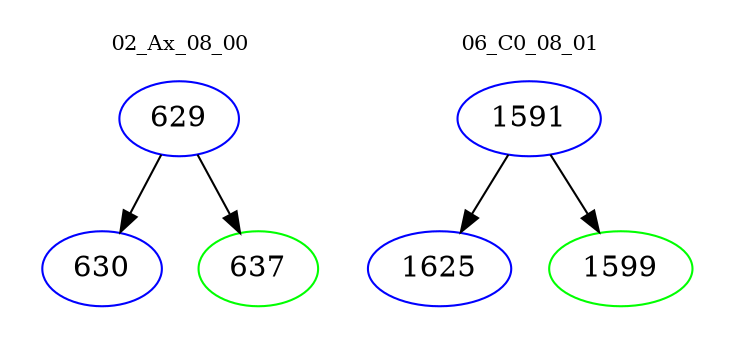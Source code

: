 digraph{
subgraph cluster_0 {
color = white
label = "02_Ax_08_00";
fontsize=10;
T0_629 [label="629", color="blue"]
T0_629 -> T0_630 [color="black"]
T0_630 [label="630", color="blue"]
T0_629 -> T0_637 [color="black"]
T0_637 [label="637", color="green"]
}
subgraph cluster_1 {
color = white
label = "06_C0_08_01";
fontsize=10;
T1_1591 [label="1591", color="blue"]
T1_1591 -> T1_1625 [color="black"]
T1_1625 [label="1625", color="blue"]
T1_1591 -> T1_1599 [color="black"]
T1_1599 [label="1599", color="green"]
}
}
